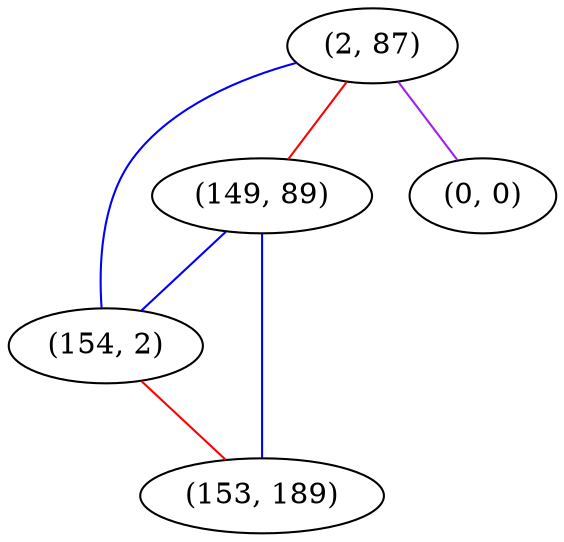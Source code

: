 graph "" {
"(2, 87)";
"(149, 89)";
"(154, 2)";
"(0, 0)";
"(153, 189)";
"(2, 87)" -- "(149, 89)"  [color=red, key=0, weight=1];
"(2, 87)" -- "(0, 0)"  [color=purple, key=0, weight=4];
"(2, 87)" -- "(154, 2)"  [color=blue, key=0, weight=3];
"(149, 89)" -- "(153, 189)"  [color=blue, key=0, weight=3];
"(149, 89)" -- "(154, 2)"  [color=blue, key=0, weight=3];
"(154, 2)" -- "(153, 189)"  [color=red, key=0, weight=1];
}
